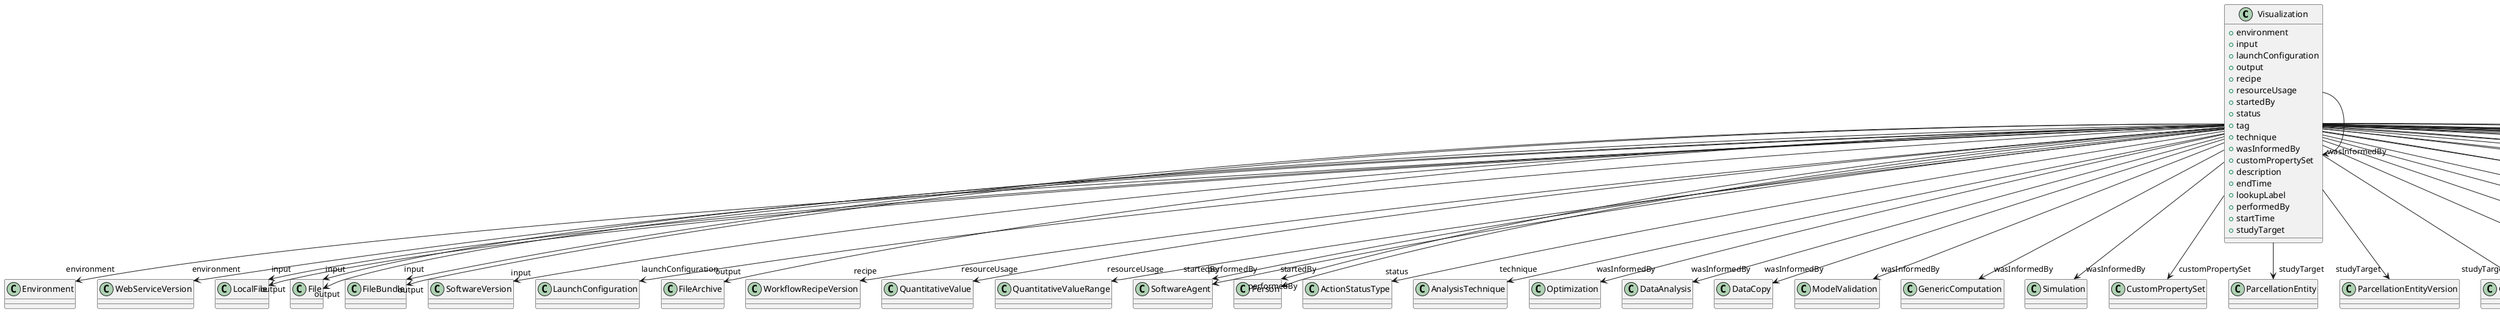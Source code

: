@startuml
class Visualization {
+environment
+input
+launchConfiguration
+output
+recipe
+resourceUsage
+startedBy
+status
+tag
+technique
+wasInformedBy
+customPropertySet
+description
+endTime
+lookupLabel
+performedBy
+startTime
+studyTarget

}
Visualization -d-> "environment" Environment
Visualization -d-> "environment" WebServiceVersion
Visualization -d-> "input" LocalFile
Visualization -d-> "input" File
Visualization -d-> "input" FileBundle
Visualization -d-> "input" SoftwareVersion
Visualization -d-> "launchConfiguration" LaunchConfiguration
Visualization -d-> "output" LocalFile
Visualization -d-> "output" File
Visualization -d-> "output" FileArchive
Visualization -d-> "output" FileBundle
Visualization -d-> "recipe" WorkflowRecipeVersion
Visualization -d-> "resourceUsage" QuantitativeValue
Visualization -d-> "resourceUsage" QuantitativeValueRange
Visualization -d-> "startedBy" SoftwareAgent
Visualization -d-> "startedBy" Person
Visualization -d-> "status" ActionStatusType
Visualization -d-> "technique" AnalysisTechnique
Visualization -d-> "wasInformedBy" Optimization
Visualization -d-> "wasInformedBy" Visualization
Visualization -d-> "wasInformedBy" DataAnalysis
Visualization -d-> "wasInformedBy" DataCopy
Visualization -d-> "wasInformedBy" ModelValidation
Visualization -d-> "wasInformedBy" GenericComputation
Visualization -d-> "wasInformedBy" Simulation
Visualization -d-> "customPropertySet" CustomPropertySet
Visualization -d-> "performedBy" SoftwareAgent
Visualization -d-> "performedBy" Person
Visualization -d-> "studyTarget" ParcellationEntity
Visualization -d-> "studyTarget" ParcellationEntityVersion
Visualization -d-> "studyTarget" CustomAnatomicalEntity
Visualization -d-> "studyTarget" MolecularEntity
Visualization -d-> "studyTarget" OrganismSubstance
Visualization -d-> "studyTarget" ElectricalStimulusType
Visualization -d-> "studyTarget" UBERONParcellation
Visualization -d-> "studyTarget" Handedness
Visualization -d-> "studyTarget" OlfactoryStimulusType
Visualization -d-> "studyTarget" DiseaseModel
Visualization -d-> "studyTarget" Disease
Visualization -d-> "studyTarget" GustatoryStimulusType
Visualization -d-> "studyTarget" AuditoryStimulusType
Visualization -d-> "studyTarget" OpticalStimulusType
Visualization -d-> "studyTarget" CellCultureType
Visualization -d-> "studyTarget" BreedingType
Visualization -d-> "studyTarget" TactileStimulusType
Visualization -d-> "studyTarget" BiologicalOrder
Visualization -d-> "studyTarget" OrganismSystem
Visualization -d-> "studyTarget" BiologicalSex
Visualization -d-> "studyTarget" VisualStimulusType
Visualization -d-> "studyTarget" CellType
Visualization -d-> "studyTarget" Organ
Visualization -d-> "studyTarget" TissueSampleType
Visualization -d-> "studyTarget" Species
Visualization -d-> "studyTarget" GeneticStrainType
Visualization -d-> "studyTarget" TermSuggestion
Visualization -d-> "studyTarget" SubcellularEntity

@enduml